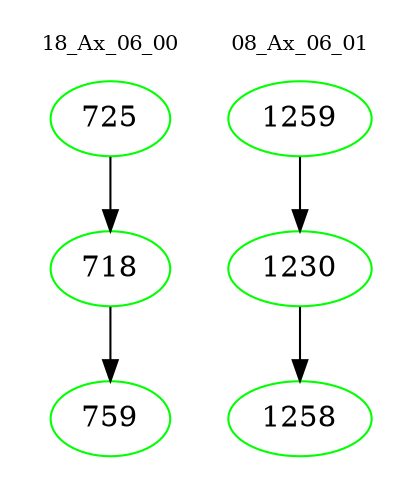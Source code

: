 digraph{
subgraph cluster_0 {
color = white
label = "18_Ax_06_00";
fontsize=10;
T0_725 [label="725", color="green"]
T0_725 -> T0_718 [color="black"]
T0_718 [label="718", color="green"]
T0_718 -> T0_759 [color="black"]
T0_759 [label="759", color="green"]
}
subgraph cluster_1 {
color = white
label = "08_Ax_06_01";
fontsize=10;
T1_1259 [label="1259", color="green"]
T1_1259 -> T1_1230 [color="black"]
T1_1230 [label="1230", color="green"]
T1_1230 -> T1_1258 [color="black"]
T1_1258 [label="1258", color="green"]
}
}
